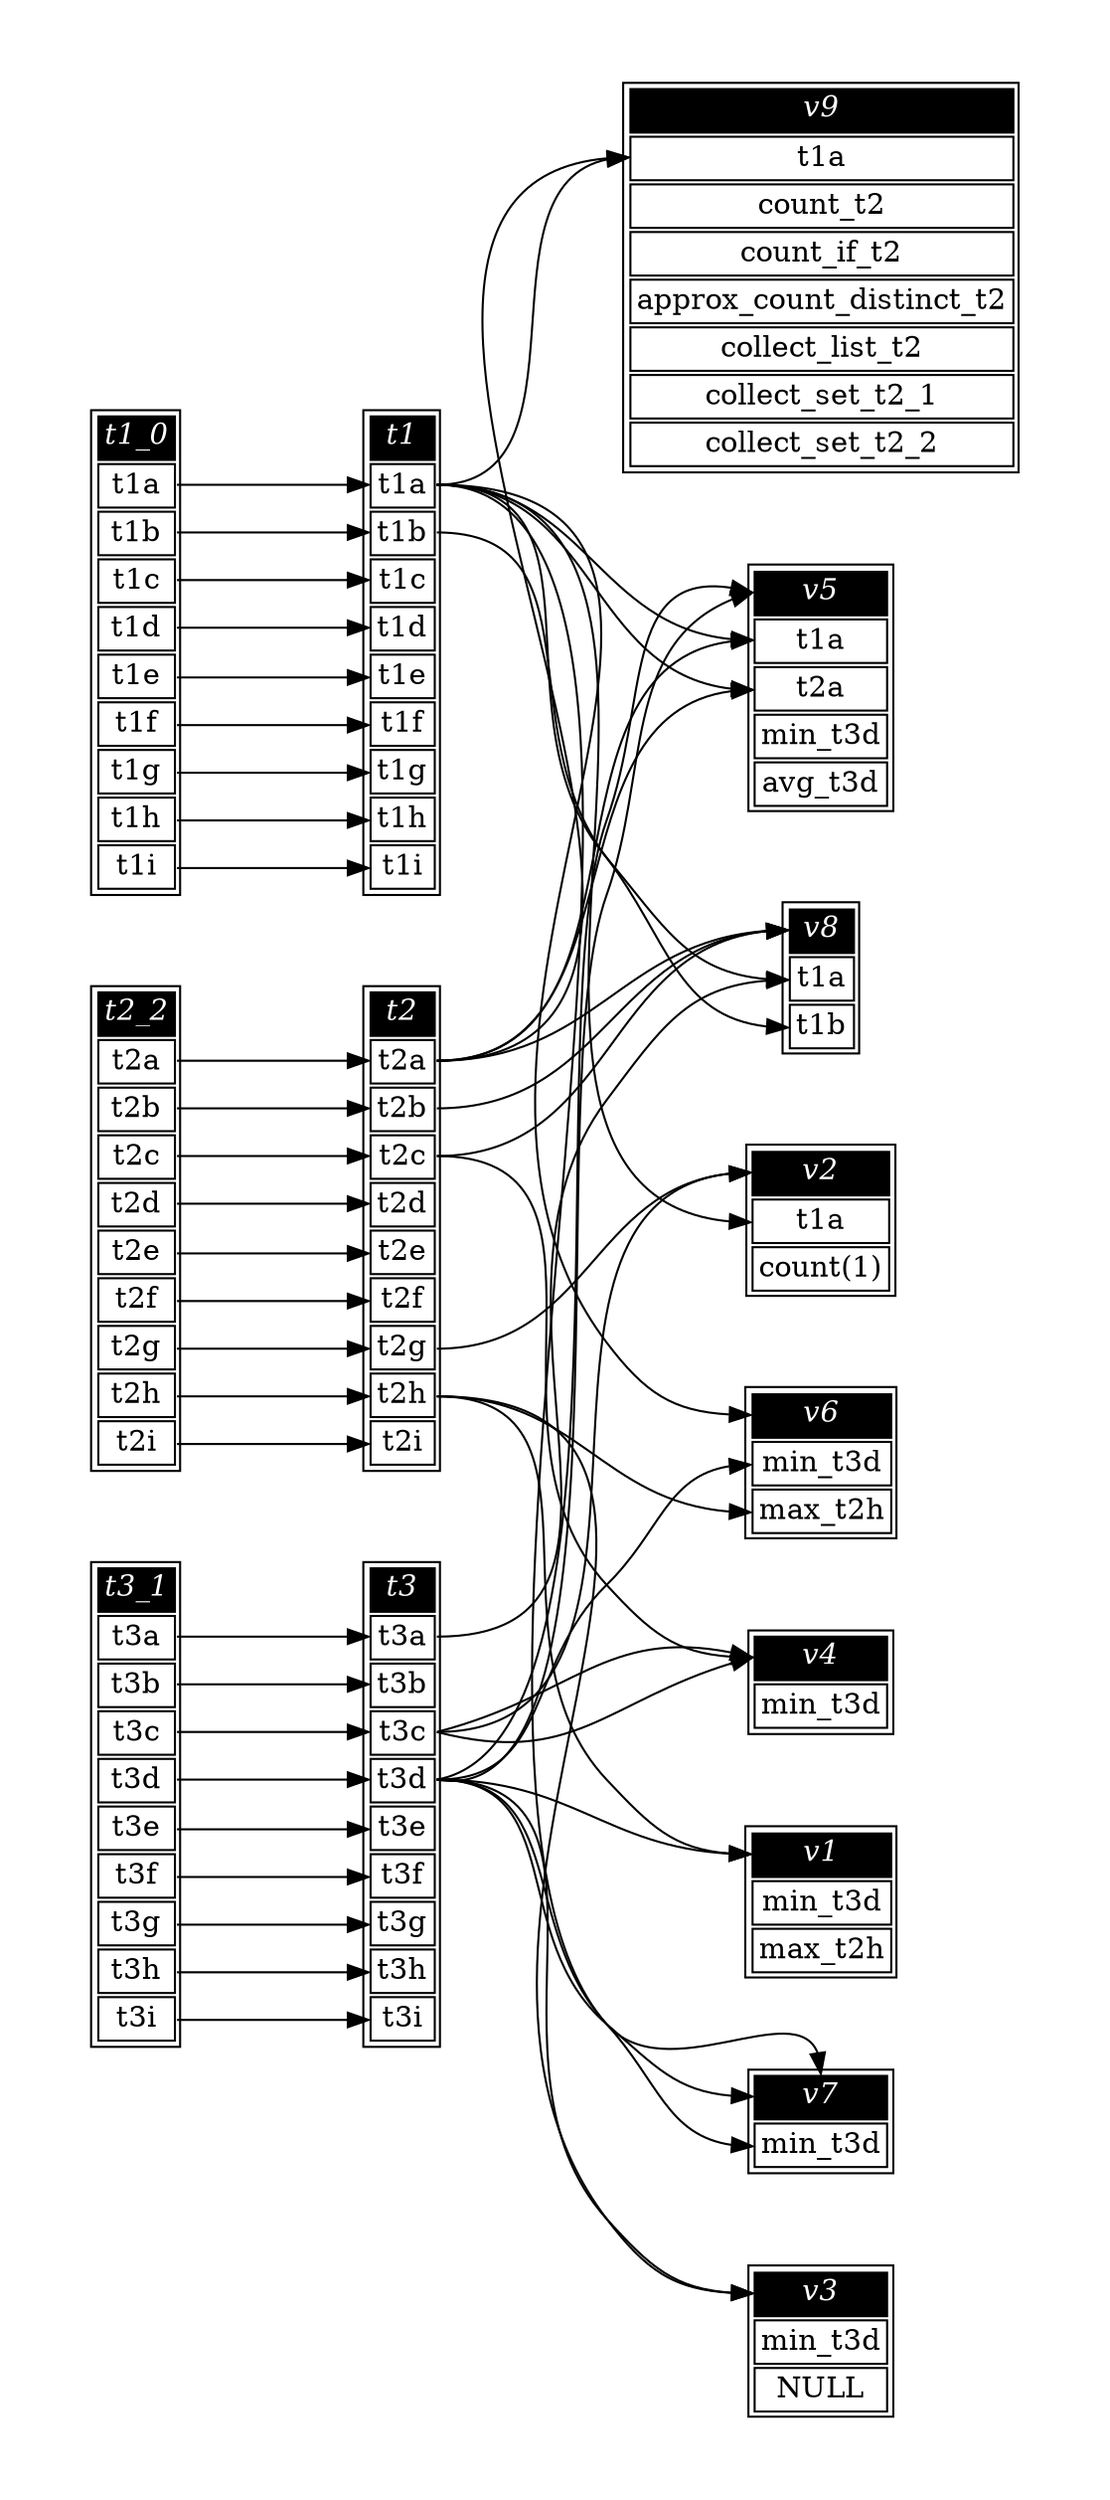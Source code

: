 // Automatically generated by SQLFlowTestSuite


digraph {
  graph [pad="0.5" nodesep="0.5" ranksep="1" fontname="Helvetica" rankdir=LR];
  node [shape=plaintext]

  
"t1" [color="black" label=<
<table>
  <tr><td bgcolor="black" port="nodeName"><i><font color="white">t1</font></i></td></tr>
  <tr><td port="0">t1a</td></tr>
<tr><td port="1">t1b</td></tr>
<tr><td port="2">t1c</td></tr>
<tr><td port="3">t1d</td></tr>
<tr><td port="4">t1e</td></tr>
<tr><td port="5">t1f</td></tr>
<tr><td port="6">t1g</td></tr>
<tr><td port="7">t1h</td></tr>
<tr><td port="8">t1i</td></tr>
</table>>];
     

"t1_0" [color="black" label=<
<table>
  <tr><td bgcolor="black" port="nodeName"><i><font color="white">t1_0</font></i></td></tr>
  <tr><td port="0">t1a</td></tr>
<tr><td port="1">t1b</td></tr>
<tr><td port="2">t1c</td></tr>
<tr><td port="3">t1d</td></tr>
<tr><td port="4">t1e</td></tr>
<tr><td port="5">t1f</td></tr>
<tr><td port="6">t1g</td></tr>
<tr><td port="7">t1h</td></tr>
<tr><td port="8">t1i</td></tr>
</table>>];
     

"t2" [color="black" label=<
<table>
  <tr><td bgcolor="black" port="nodeName"><i><font color="white">t2</font></i></td></tr>
  <tr><td port="0">t2a</td></tr>
<tr><td port="1">t2b</td></tr>
<tr><td port="2">t2c</td></tr>
<tr><td port="3">t2d</td></tr>
<tr><td port="4">t2e</td></tr>
<tr><td port="5">t2f</td></tr>
<tr><td port="6">t2g</td></tr>
<tr><td port="7">t2h</td></tr>
<tr><td port="8">t2i</td></tr>
</table>>];
     

"t2_2" [color="black" label=<
<table>
  <tr><td bgcolor="black" port="nodeName"><i><font color="white">t2_2</font></i></td></tr>
  <tr><td port="0">t2a</td></tr>
<tr><td port="1">t2b</td></tr>
<tr><td port="2">t2c</td></tr>
<tr><td port="3">t2d</td></tr>
<tr><td port="4">t2e</td></tr>
<tr><td port="5">t2f</td></tr>
<tr><td port="6">t2g</td></tr>
<tr><td port="7">t2h</td></tr>
<tr><td port="8">t2i</td></tr>
</table>>];
     

"t3" [color="black" label=<
<table>
  <tr><td bgcolor="black" port="nodeName"><i><font color="white">t3</font></i></td></tr>
  <tr><td port="0">t3a</td></tr>
<tr><td port="1">t3b</td></tr>
<tr><td port="2">t3c</td></tr>
<tr><td port="3">t3d</td></tr>
<tr><td port="4">t3e</td></tr>
<tr><td port="5">t3f</td></tr>
<tr><td port="6">t3g</td></tr>
<tr><td port="7">t3h</td></tr>
<tr><td port="8">t3i</td></tr>
</table>>];
     

"t3_1" [color="black" label=<
<table>
  <tr><td bgcolor="black" port="nodeName"><i><font color="white">t3_1</font></i></td></tr>
  <tr><td port="0">t3a</td></tr>
<tr><td port="1">t3b</td></tr>
<tr><td port="2">t3c</td></tr>
<tr><td port="3">t3d</td></tr>
<tr><td port="4">t3e</td></tr>
<tr><td port="5">t3f</td></tr>
<tr><td port="6">t3g</td></tr>
<tr><td port="7">t3h</td></tr>
<tr><td port="8">t3i</td></tr>
</table>>];
     

"v1" [color="black" label=<
<table>
  <tr><td bgcolor="black" port="nodeName"><i><font color="white">v1</font></i></td></tr>
  <tr><td port="0">min_t3d</td></tr>
<tr><td port="1">max_t2h</td></tr>
</table>>];
     

"v2" [color="black" label=<
<table>
  <tr><td bgcolor="black" port="nodeName"><i><font color="white">v2</font></i></td></tr>
  <tr><td port="0">t1a</td></tr>
<tr><td port="1">count(1)</td></tr>
</table>>];
     

"v3" [color="black" label=<
<table>
  <tr><td bgcolor="black" port="nodeName"><i><font color="white">v3</font></i></td></tr>
  <tr><td port="0">min_t3d</td></tr>
<tr><td port="1">NULL</td></tr>
</table>>];
     

"v4" [color="black" label=<
<table>
  <tr><td bgcolor="black" port="nodeName"><i><font color="white">v4</font></i></td></tr>
  <tr><td port="0">min_t3d</td></tr>
</table>>];
     

"v5" [color="black" label=<
<table>
  <tr><td bgcolor="black" port="nodeName"><i><font color="white">v5</font></i></td></tr>
  <tr><td port="0">t1a</td></tr>
<tr><td port="1">t2a</td></tr>
<tr><td port="2">min_t3d</td></tr>
<tr><td port="3">avg_t3d</td></tr>
</table>>];
     

"v6" [color="black" label=<
<table>
  <tr><td bgcolor="black" port="nodeName"><i><font color="white">v6</font></i></td></tr>
  <tr><td port="0">min_t3d</td></tr>
<tr><td port="1">max_t2h</td></tr>
</table>>];
     

"v7" [color="black" label=<
<table>
  <tr><td bgcolor="black" port="nodeName"><i><font color="white">v7</font></i></td></tr>
  <tr><td port="0">min_t3d</td></tr>
</table>>];
     

"v8" [color="black" label=<
<table>
  <tr><td bgcolor="black" port="nodeName"><i><font color="white">v8</font></i></td></tr>
  <tr><td port="0">t1a</td></tr>
<tr><td port="1">t1b</td></tr>
</table>>];
     

"v9" [color="black" label=<
<table>
  <tr><td bgcolor="black" port="nodeName"><i><font color="white">v9</font></i></td></tr>
  <tr><td port="0">t1a</td></tr>
<tr><td port="1">count_t2</td></tr>
<tr><td port="2">count_if_t2</td></tr>
<tr><td port="3">approx_count_distinct_t2</td></tr>
<tr><td port="4">collect_list_t2</td></tr>
<tr><td port="5">collect_set_t2_1</td></tr>
<tr><td port="6">collect_set_t2_2</td></tr>
</table>>];
     
  "t1":0 -> "v2":0;
"t1":0 -> "v5":0;
"t1":0 -> "v5":1;
"t1":0 -> "v6":nodeName;
"t1":0 -> "v7":nodeName;
"t1":0 -> "v8":0;
"t1":0 -> "v9":0;
"t1":1 -> "v8":1;
"t1_0":0 -> "t1":0;
"t1_0":1 -> "t1":1;
"t1_0":2 -> "t1":2;
"t1_0":3 -> "t1":3;
"t1_0":4 -> "t1":4;
"t1_0":5 -> "t1":5;
"t1_0":6 -> "t1":6;
"t1_0":7 -> "t1":7;
"t1_0":8 -> "t1":8;
"t2":0 -> "v5":0;
"t2":0 -> "v5":1;
"t2":0 -> "v8":nodeName;
"t2":0 -> "v9":0;
"t2":1 -> "v8":nodeName;
"t2":2 -> "v4":nodeName;
"t2":2 -> "v8":nodeName;
"t2":6 -> "v2":nodeName;
"t2":7 -> "v1":nodeName;
"t2":7 -> "v3":nodeName;
"t2":7 -> "v6":1;
"t2_2":0 -> "t2":0;
"t2_2":1 -> "t2":1;
"t2_2":2 -> "t2":2;
"t2_2":3 -> "t2":3;
"t2_2":4 -> "t2":4;
"t2_2":5 -> "t2":5;
"t2_2":6 -> "t2":6;
"t2_2":7 -> "t2":7;
"t2_2":8 -> "t2":8;
"t3":0 -> "v8":0;
"t3":2 -> "v2":nodeName;
"t3":2 -> "v4":nodeName;
"t3":2 -> "v4":nodeName;
"t3":3 -> "v1":nodeName;
"t3":3 -> "v3":nodeName;
"t3":3 -> "v5":nodeName;
"t3":3 -> "v5":nodeName;
"t3":3 -> "v6":0;
"t3":3 -> "v7":0;
"t3":3 -> "v7":nodeName;
"t3_1":0 -> "t3":0;
"t3_1":1 -> "t3":1;
"t3_1":2 -> "t3":2;
"t3_1":3 -> "t3":3;
"t3_1":4 -> "t3":4;
"t3_1":5 -> "t3":5;
"t3_1":6 -> "t3":6;
"t3_1":7 -> "t3":7;
"t3_1":8 -> "t3":8;
}
       